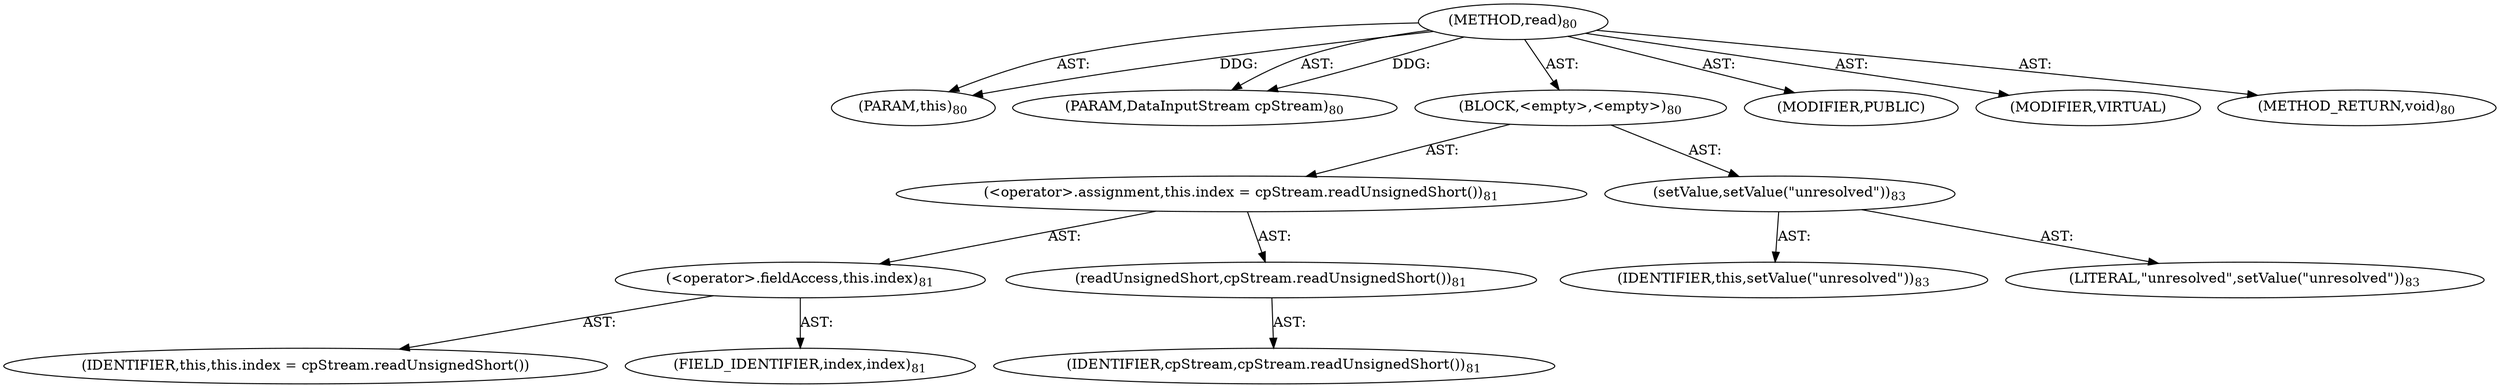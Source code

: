 digraph "read" {  
"111669149697" [label = <(METHOD,read)<SUB>80</SUB>> ]
"115964116992" [label = <(PARAM,this)<SUB>80</SUB>> ]
"115964116996" [label = <(PARAM,DataInputStream cpStream)<SUB>80</SUB>> ]
"25769803777" [label = <(BLOCK,&lt;empty&gt;,&lt;empty&gt;)<SUB>80</SUB>> ]
"30064771073" [label = <(&lt;operator&gt;.assignment,this.index = cpStream.readUnsignedShort())<SUB>81</SUB>> ]
"30064771074" [label = <(&lt;operator&gt;.fieldAccess,this.index)<SUB>81</SUB>> ]
"68719476741" [label = <(IDENTIFIER,this,this.index = cpStream.readUnsignedShort())> ]
"55834574848" [label = <(FIELD_IDENTIFIER,index,index)<SUB>81</SUB>> ]
"30064771075" [label = <(readUnsignedShort,cpStream.readUnsignedShort())<SUB>81</SUB>> ]
"68719476742" [label = <(IDENTIFIER,cpStream,cpStream.readUnsignedShort())<SUB>81</SUB>> ]
"30064771076" [label = <(setValue,setValue(&quot;unresolved&quot;))<SUB>83</SUB>> ]
"68719476736" [label = <(IDENTIFIER,this,setValue(&quot;unresolved&quot;))<SUB>83</SUB>> ]
"90194313217" [label = <(LITERAL,&quot;unresolved&quot;,setValue(&quot;unresolved&quot;))<SUB>83</SUB>> ]
"133143986178" [label = <(MODIFIER,PUBLIC)> ]
"133143986179" [label = <(MODIFIER,VIRTUAL)> ]
"128849018881" [label = <(METHOD_RETURN,void)<SUB>80</SUB>> ]
  "111669149697" -> "115964116992"  [ label = "AST: "] 
  "111669149697" -> "115964116996"  [ label = "AST: "] 
  "111669149697" -> "25769803777"  [ label = "AST: "] 
  "111669149697" -> "133143986178"  [ label = "AST: "] 
  "111669149697" -> "133143986179"  [ label = "AST: "] 
  "111669149697" -> "128849018881"  [ label = "AST: "] 
  "25769803777" -> "30064771073"  [ label = "AST: "] 
  "25769803777" -> "30064771076"  [ label = "AST: "] 
  "30064771073" -> "30064771074"  [ label = "AST: "] 
  "30064771073" -> "30064771075"  [ label = "AST: "] 
  "30064771074" -> "68719476741"  [ label = "AST: "] 
  "30064771074" -> "55834574848"  [ label = "AST: "] 
  "30064771075" -> "68719476742"  [ label = "AST: "] 
  "30064771076" -> "68719476736"  [ label = "AST: "] 
  "30064771076" -> "90194313217"  [ label = "AST: "] 
  "111669149697" -> "115964116992"  [ label = "DDG: "] 
  "111669149697" -> "115964116996"  [ label = "DDG: "] 
}
